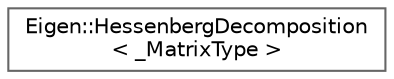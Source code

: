 digraph "Graphical Class Hierarchy"
{
 // LATEX_PDF_SIZE
  bgcolor="transparent";
  edge [fontname=Helvetica,fontsize=10,labelfontname=Helvetica,labelfontsize=10];
  node [fontname=Helvetica,fontsize=10,shape=box,height=0.2,width=0.4];
  rankdir="LR";
  Node0 [id="Node000000",label="Eigen::HessenbergDecomposition\l\< _MatrixType \>",height=0.2,width=0.4,color="grey40", fillcolor="white", style="filled",URL="$classEigen_1_1HessenbergDecomposition.html",tooltip="Reduces a square matrix to Hessenberg form by an orthogonal similarity transformation."];
}
